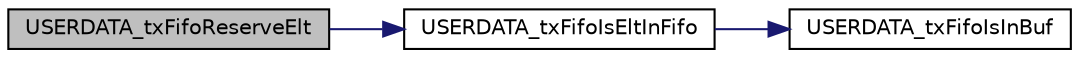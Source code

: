 digraph "USERDATA_txFifoReserveElt"
{
 // INTERACTIVE_SVG=YES
 // LATEX_PDF_SIZE
  edge [fontname="Helvetica",fontsize="10",labelfontname="Helvetica",labelfontsize="10"];
  node [fontname="Helvetica",fontsize="10",shape=record];
  rankdir="LR";
  Node1 [label="USERDATA_txFifoReserveElt",height=0.2,width=0.4,color="black", fillcolor="grey75", style="filled", fontcolor="black",tooltip="Get an element from memory pool in a way to push it later."];
  Node1 -> Node2 [color="midnightblue",fontsize="10",style="solid",fontname="Helvetica"];
  Node2 [label="USERDATA_txFifoIsEltInFifo",height=0.2,width=0.4,color="black", fillcolor="white", style="filled",URL="$db/d4f/group___u_s_e_r___d_a_t_a.html#ga2c1ea014de9c2ba244dc6605a6edce59",tooltip="check element is part of the TX fifo or not"];
  Node2 -> Node3 [color="midnightblue",fontsize="10",style="solid",fontname="Helvetica"];
  Node3 [label="USERDATA_txFifoIsInBuf",height=0.2,width=0.4,color="black", fillcolor="white", style="filled",URL="$db/d4f/group___u_s_e_r___d_a_t_a.html#ga532418c0e3adad36946ba9d346a163f4",tooltip="check the element is pointing on a valid address, i.e. one from sUserDataTxFifoBuf buffer"];
}
